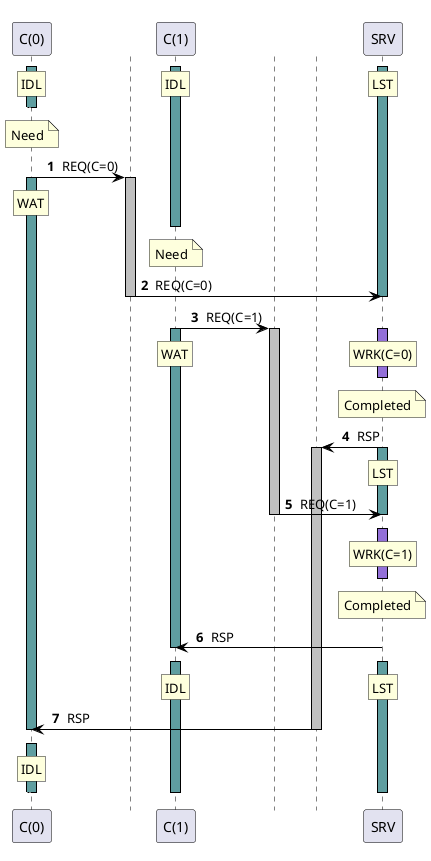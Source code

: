@startuml
autonumber " <b>#</b> "
skinparam shadowing false
skinparam sequence {
ArrowColor Black
ActorBorderColor Black
LifeLineBorderColor Black
LifeLineBackgroundColor Black
ParticipantBorderColor Black
}
skinparam ControlBorderColor White
skinparam ControlBackgroundColor White
participant "C(0)" as A0 order 10100
activate A0 #CadetBlue
participant "C(1)" as A1 order 10200
activate A1 #CadetBlue
participant "SRV" as A2 order 10300
activate A2 #CadetBlue
rnote over A0 : IDL
/ rnote over A1 : IDL
/ rnote over A2 : LST
autonumber stop
[<[#White]-- A0
autonumber resume
deactivate A0
note over A0 : Need
control " " as T0 order 10101
A0 -> T0 : REQ(C=0)
activate T0 #Silver
activate A0 #CadetBlue
rnote over A0 : WAT
autonumber stop
[<[#White]-- A0
autonumber resume
deactivate A1
note over A1 : Need
T0 -> A2 : REQ(C=0)
deactivate T0
deactivate A2
control " " as T1 order 10201
A1 -> T1 : REQ(C=1)
activate T1 #Silver
activate A1 #CadetBlue
activate A2 #MediumPurple
rnote over A1 : WAT
/ rnote over A2 : WRK(C=0)
autonumber stop
[<[#White]-- A0
autonumber resume
deactivate A2
note over A2 : Completed
control " " as T2 order 10299
A2 -> T2 : RSP
activate T2 #Silver
activate A2 #CadetBlue
rnote over A2 : LST
T1 -> A2 : REQ(C=1)
deactivate T1
deactivate A2
autonumber stop
[<[#White]-- A0
autonumber resume
activate A2 #MediumPurple
rnote over A2 : WRK(C=1)
autonumber stop
[<[#White]-- A0
autonumber resume
deactivate A2
note over A2 : Completed
A2 -> A1 : RSP
deactivate A1
autonumber stop
[<[#White]-- A0
autonumber resume
activate A2 #CadetBlue
activate A1 #CadetBlue
rnote over A2 : LST
/ rnote over A1 : IDL
T2 -> A0 : RSP
deactivate T2
deactivate A0
autonumber stop
[<[#White]-- A0
autonumber resume
activate A0 #CadetBlue
rnote over A0 : IDL
autonumber stop
[<[#White]-- A0
autonumber resume
deactivate A0
deactivate A1
deactivate A2
@enduml
